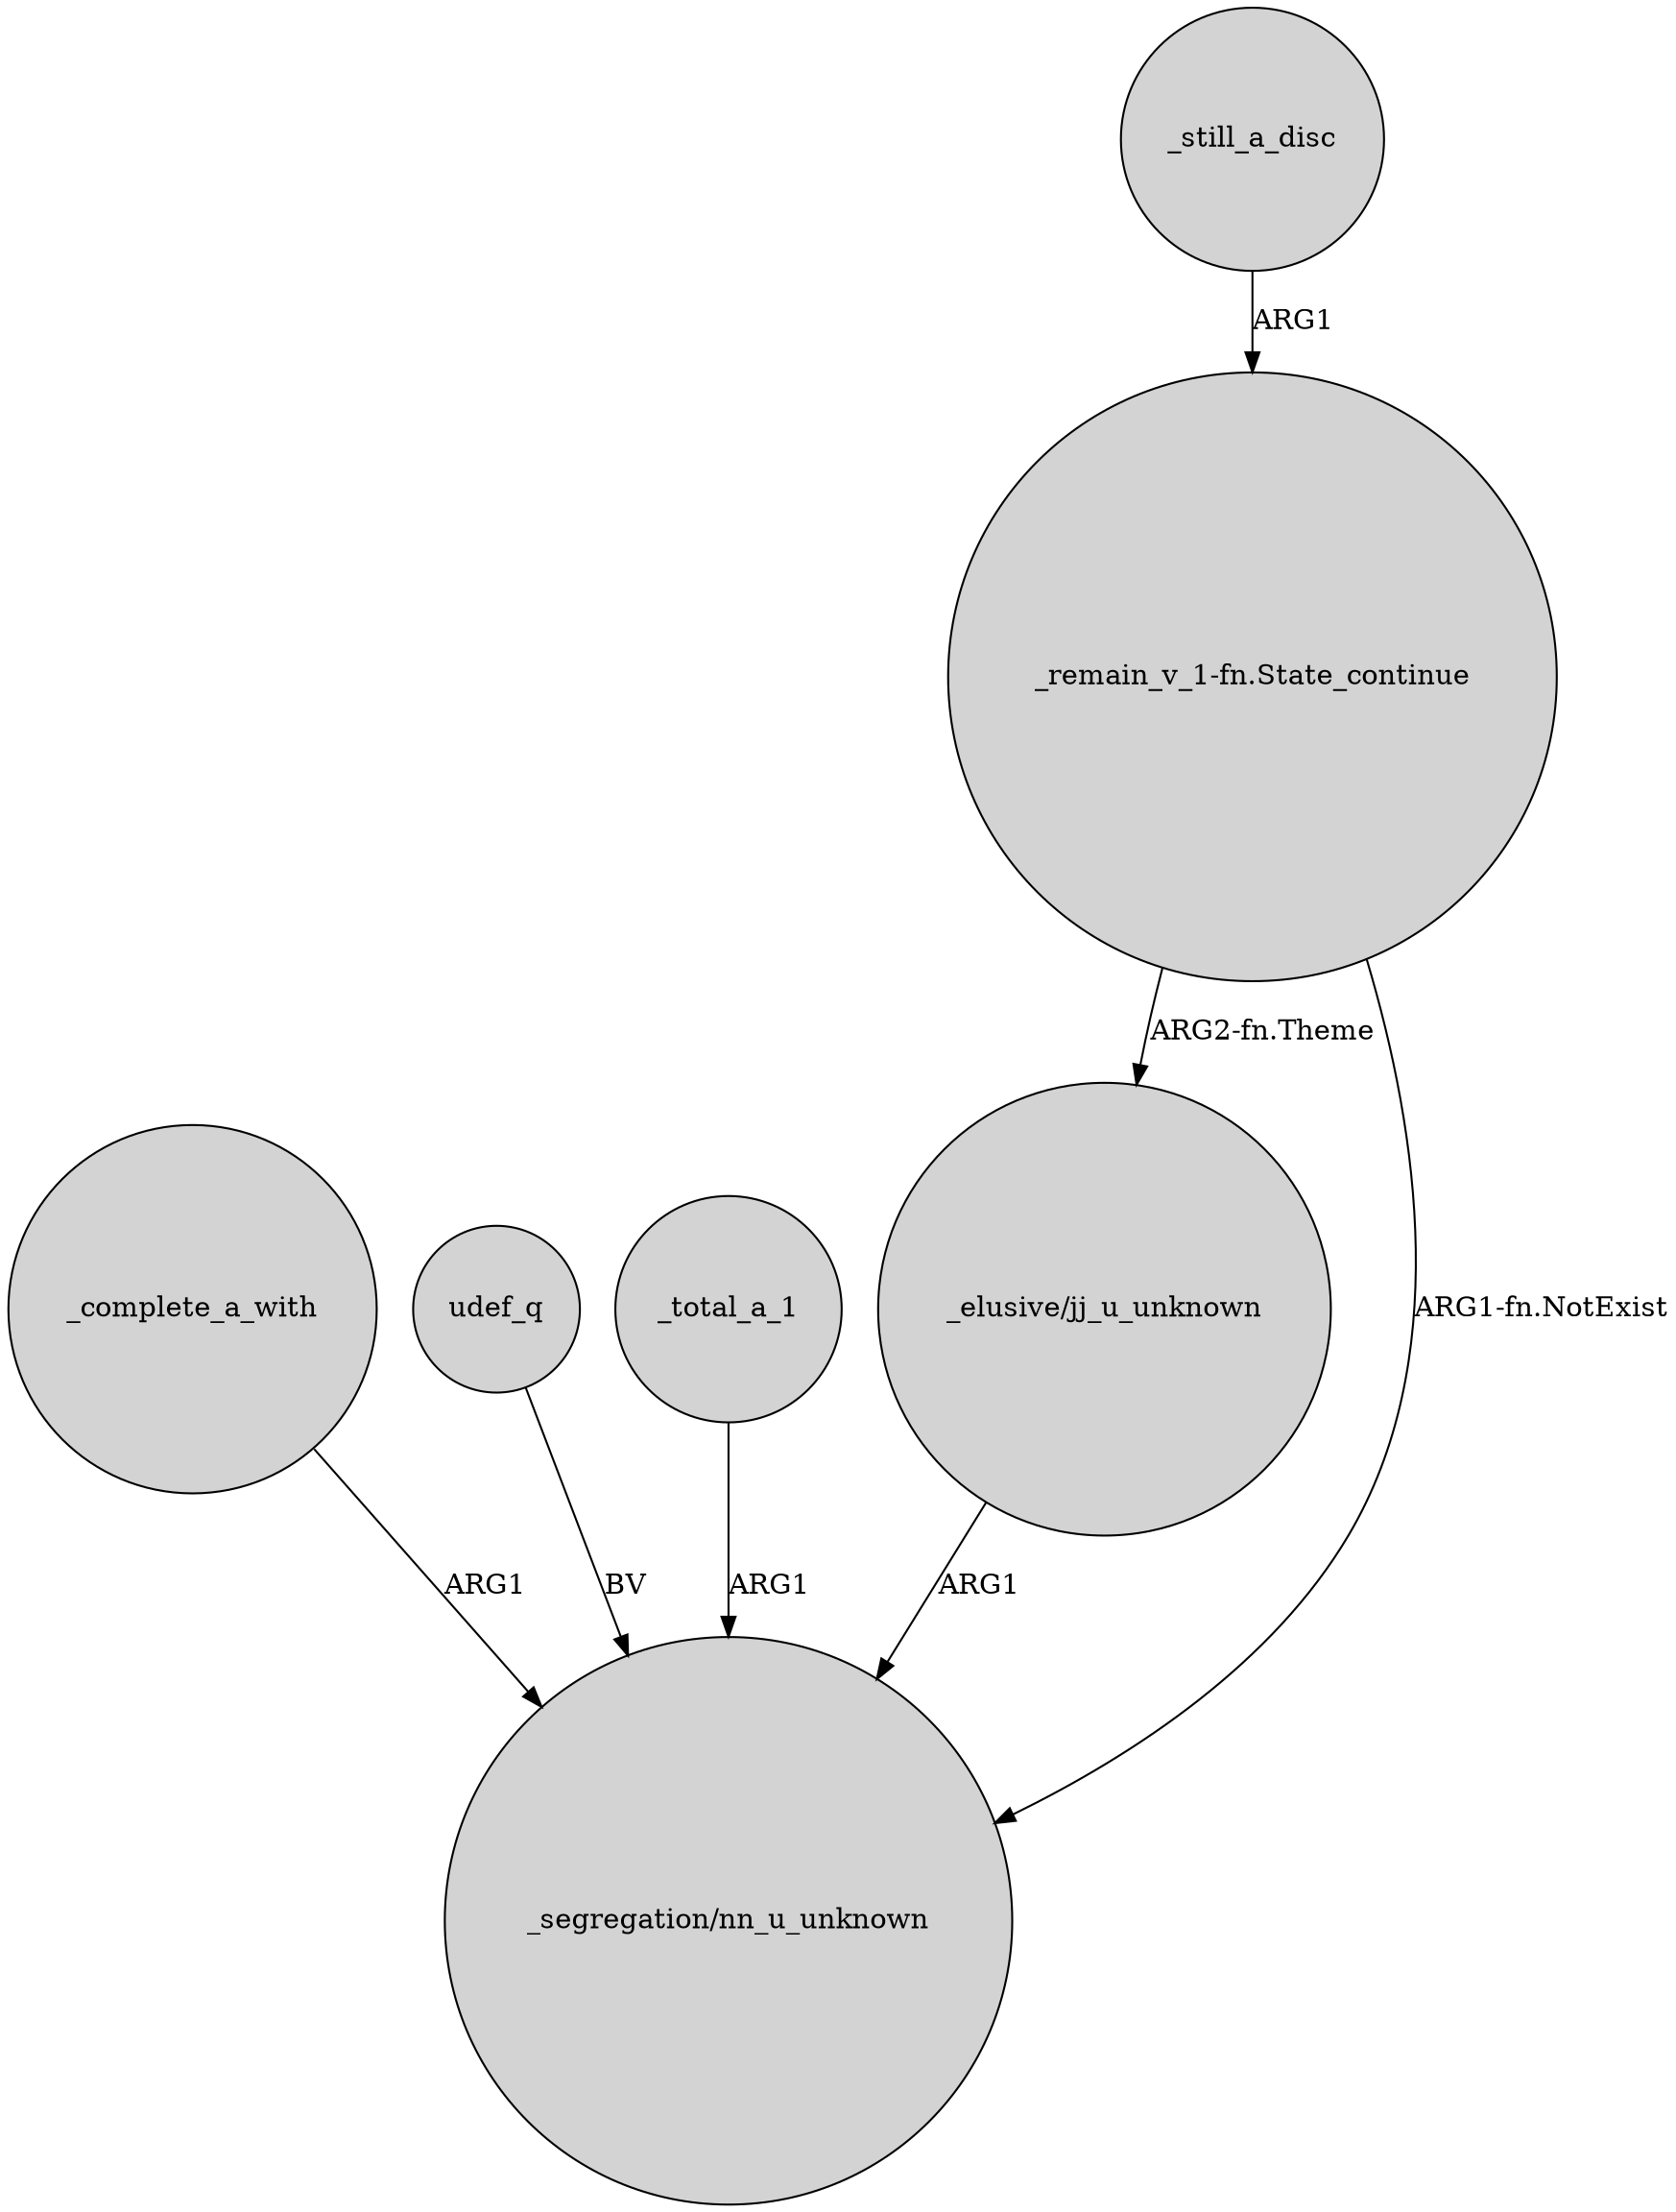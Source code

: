 digraph {
	node [shape=circle style=filled]
	"_remain_v_1-fn.State_continue" -> "_elusive/jj_u_unknown" [label="ARG2-fn.Theme"]
	_complete_a_with -> "_segregation/nn_u_unknown" [label=ARG1]
	"_remain_v_1-fn.State_continue" -> "_segregation/nn_u_unknown" [label="ARG1-fn.NotExist"]
	_still_a_disc -> "_remain_v_1-fn.State_continue" [label=ARG1]
	udef_q -> "_segregation/nn_u_unknown" [label=BV]
	"_elusive/jj_u_unknown" -> "_segregation/nn_u_unknown" [label=ARG1]
	_total_a_1 -> "_segregation/nn_u_unknown" [label=ARG1]
}
